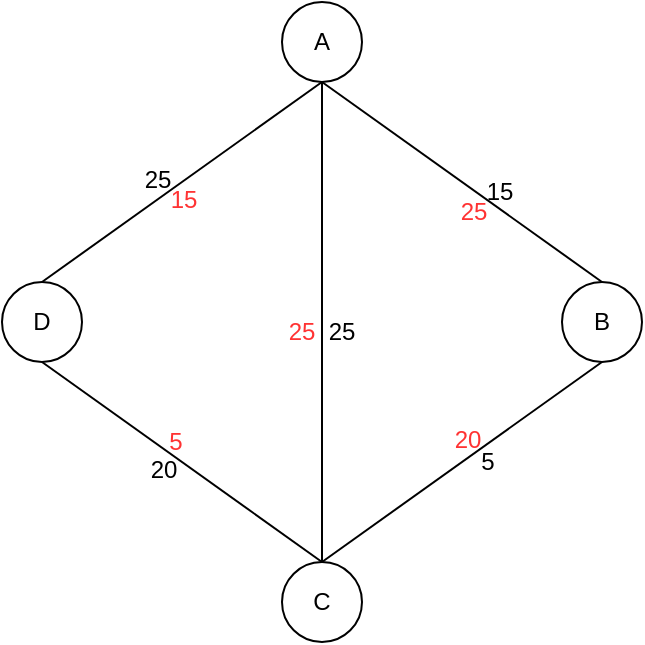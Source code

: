 <mxfile version="21.5.0" type="device">
  <diagram name="Page-1" id="WOrK5E0ptqWfXtFnZBY1">
    <mxGraphModel dx="574" dy="302" grid="1" gridSize="10" guides="1" tooltips="1" connect="1" arrows="1" fold="1" page="1" pageScale="1" pageWidth="827" pageHeight="1169" math="0" shadow="0">
      <root>
        <mxCell id="0" />
        <mxCell id="1" parent="0" />
        <mxCell id="vMDaJkhQvwKOsuEKZtzq-3" value="A" style="ellipse;whiteSpace=wrap;html=1;" vertex="1" parent="1">
          <mxGeometry x="360" y="140" width="40" height="40" as="geometry" />
        </mxCell>
        <mxCell id="vMDaJkhQvwKOsuEKZtzq-4" value="B" style="ellipse;whiteSpace=wrap;html=1;" vertex="1" parent="1">
          <mxGeometry x="500" y="280" width="40" height="40" as="geometry" />
        </mxCell>
        <mxCell id="vMDaJkhQvwKOsuEKZtzq-5" value="C" style="ellipse;whiteSpace=wrap;html=1;" vertex="1" parent="1">
          <mxGeometry x="360" y="420" width="40" height="40" as="geometry" />
        </mxCell>
        <mxCell id="vMDaJkhQvwKOsuEKZtzq-7" value="D" style="ellipse;whiteSpace=wrap;html=1;" vertex="1" parent="1">
          <mxGeometry x="220" y="280" width="40" height="40" as="geometry" />
        </mxCell>
        <mxCell id="vMDaJkhQvwKOsuEKZtzq-8" value="" style="endArrow=none;html=1;rounded=0;exitX=0.5;exitY=1;exitDx=0;exitDy=0;entryX=0.5;entryY=0;entryDx=0;entryDy=0;" edge="1" parent="1" source="vMDaJkhQvwKOsuEKZtzq-3" target="vMDaJkhQvwKOsuEKZtzq-4">
          <mxGeometry width="50" height="50" relative="1" as="geometry">
            <mxPoint x="360" y="320" as="sourcePoint" />
            <mxPoint x="410" y="270" as="targetPoint" />
          </mxGeometry>
        </mxCell>
        <mxCell id="vMDaJkhQvwKOsuEKZtzq-9" value="" style="endArrow=none;html=1;rounded=0;exitX=0.5;exitY=0;exitDx=0;exitDy=0;entryX=0.5;entryY=1;entryDx=0;entryDy=0;" edge="1" parent="1" source="vMDaJkhQvwKOsuEKZtzq-5" target="vMDaJkhQvwKOsuEKZtzq-4">
          <mxGeometry width="50" height="50" relative="1" as="geometry">
            <mxPoint x="404" y="244" as="sourcePoint" />
            <mxPoint x="456" y="296" as="targetPoint" />
          </mxGeometry>
        </mxCell>
        <mxCell id="vMDaJkhQvwKOsuEKZtzq-10" value="" style="endArrow=none;html=1;rounded=0;exitX=0.5;exitY=1;exitDx=0;exitDy=0;entryX=0.5;entryY=0;entryDx=0;entryDy=0;" edge="1" parent="1" source="vMDaJkhQvwKOsuEKZtzq-7" target="vMDaJkhQvwKOsuEKZtzq-5">
          <mxGeometry width="50" height="50" relative="1" as="geometry">
            <mxPoint x="414" y="254" as="sourcePoint" />
            <mxPoint x="466" y="306" as="targetPoint" />
          </mxGeometry>
        </mxCell>
        <mxCell id="vMDaJkhQvwKOsuEKZtzq-11" value="" style="endArrow=none;html=1;rounded=0;exitX=0.5;exitY=0;exitDx=0;exitDy=0;entryX=0.5;entryY=1;entryDx=0;entryDy=0;" edge="1" parent="1" source="vMDaJkhQvwKOsuEKZtzq-7" target="vMDaJkhQvwKOsuEKZtzq-3">
          <mxGeometry width="50" height="50" relative="1" as="geometry">
            <mxPoint x="360" y="320" as="sourcePoint" />
            <mxPoint x="410" y="270" as="targetPoint" />
          </mxGeometry>
        </mxCell>
        <mxCell id="vMDaJkhQvwKOsuEKZtzq-12" value="25" style="text;html=1;strokeColor=none;fillColor=none;align=center;verticalAlign=middle;whiteSpace=wrap;rounded=0;" vertex="1" parent="1">
          <mxGeometry x="268" y="214" width="60" height="30" as="geometry" />
        </mxCell>
        <mxCell id="vMDaJkhQvwKOsuEKZtzq-13" value="15" style="text;html=1;strokeColor=none;fillColor=none;align=center;verticalAlign=middle;whiteSpace=wrap;rounded=0;" vertex="1" parent="1">
          <mxGeometry x="439" y="220" width="60" height="30" as="geometry" />
        </mxCell>
        <mxCell id="vMDaJkhQvwKOsuEKZtzq-14" value="5" style="text;html=1;strokeColor=none;fillColor=none;align=center;verticalAlign=middle;whiteSpace=wrap;rounded=0;" vertex="1" parent="1">
          <mxGeometry x="433" y="355" width="60" height="30" as="geometry" />
        </mxCell>
        <mxCell id="vMDaJkhQvwKOsuEKZtzq-15" value="20" style="text;html=1;strokeColor=none;fillColor=none;align=center;verticalAlign=middle;whiteSpace=wrap;rounded=0;" vertex="1" parent="1">
          <mxGeometry x="271" y="359" width="60" height="30" as="geometry" />
        </mxCell>
        <mxCell id="vMDaJkhQvwKOsuEKZtzq-16" value="&lt;font color=&quot;#ff3333&quot;&gt;15&lt;/font&gt;" style="text;html=1;strokeColor=none;fillColor=none;align=center;verticalAlign=middle;whiteSpace=wrap;rounded=0;" vertex="1" parent="1">
          <mxGeometry x="281" y="224" width="60" height="30" as="geometry" />
        </mxCell>
        <mxCell id="vMDaJkhQvwKOsuEKZtzq-17" value="&lt;font color=&quot;#ff3333&quot;&gt;5&lt;/font&gt;" style="text;html=1;strokeColor=none;fillColor=none;align=center;verticalAlign=middle;whiteSpace=wrap;rounded=0;" vertex="1" parent="1">
          <mxGeometry x="277" y="345" width="60" height="30" as="geometry" />
        </mxCell>
        <mxCell id="vMDaJkhQvwKOsuEKZtzq-18" value="&lt;font color=&quot;#ff3333&quot;&gt;25&lt;/font&gt;" style="text;html=1;strokeColor=none;fillColor=none;align=center;verticalAlign=middle;whiteSpace=wrap;rounded=0;" vertex="1" parent="1">
          <mxGeometry x="426" y="230" width="60" height="30" as="geometry" />
        </mxCell>
        <mxCell id="vMDaJkhQvwKOsuEKZtzq-19" value="&lt;font color=&quot;#ff3333&quot;&gt;20&lt;/font&gt;" style="text;html=1;strokeColor=none;fillColor=none;align=center;verticalAlign=middle;whiteSpace=wrap;rounded=0;" vertex="1" parent="1">
          <mxGeometry x="423" y="344" width="60" height="30" as="geometry" />
        </mxCell>
        <mxCell id="vMDaJkhQvwKOsuEKZtzq-23" value="" style="endArrow=none;html=1;rounded=0;exitX=0.5;exitY=0;exitDx=0;exitDy=0;entryX=0.5;entryY=1;entryDx=0;entryDy=0;" edge="1" parent="1" source="vMDaJkhQvwKOsuEKZtzq-5" target="vMDaJkhQvwKOsuEKZtzq-3">
          <mxGeometry width="50" height="50" relative="1" as="geometry">
            <mxPoint x="320" y="300" as="sourcePoint" />
            <mxPoint x="370" y="250" as="targetPoint" />
          </mxGeometry>
        </mxCell>
        <mxCell id="vMDaJkhQvwKOsuEKZtzq-24" value="&lt;font color=&quot;#ff3333&quot;&gt;25&lt;/font&gt;" style="text;html=1;strokeColor=none;fillColor=none;align=center;verticalAlign=middle;whiteSpace=wrap;rounded=0;" vertex="1" parent="1">
          <mxGeometry x="340" y="290" width="60" height="30" as="geometry" />
        </mxCell>
        <mxCell id="vMDaJkhQvwKOsuEKZtzq-25" value="25" style="text;html=1;strokeColor=none;fillColor=none;align=center;verticalAlign=middle;whiteSpace=wrap;rounded=0;" vertex="1" parent="1">
          <mxGeometry x="360" y="290" width="60" height="30" as="geometry" />
        </mxCell>
      </root>
    </mxGraphModel>
  </diagram>
</mxfile>
